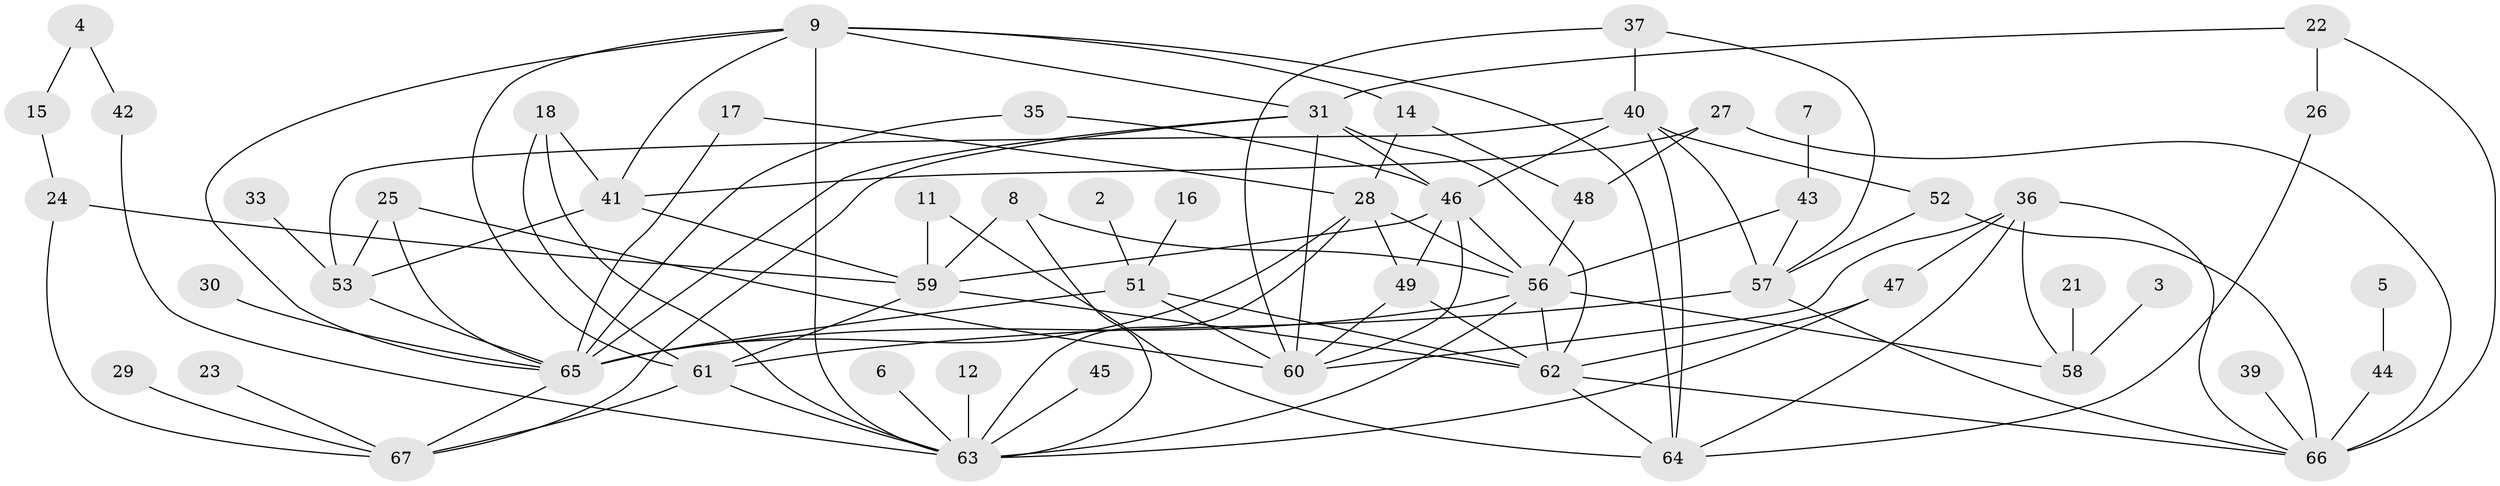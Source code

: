 // original degree distribution, {0: 0.08823529411764706, 1: 0.20588235294117646, 4: 0.1323529411764706, 5: 0.09558823529411764, 2: 0.19852941176470587, 6: 0.051470588235294115, 3: 0.21323529411764705, 7: 0.014705882352941176}
// Generated by graph-tools (version 1.1) at 2025/49/03/09/25 03:49:05]
// undirected, 56 vertices, 106 edges
graph export_dot {
graph [start="1"]
  node [color=gray90,style=filled];
  2;
  3;
  4;
  5;
  6;
  7;
  8;
  9;
  11;
  12;
  14;
  15;
  16;
  17;
  18;
  21;
  22;
  23;
  24;
  25;
  26;
  27;
  28;
  29;
  30;
  31;
  33;
  35;
  36;
  37;
  39;
  40;
  41;
  42;
  43;
  44;
  45;
  46;
  47;
  48;
  49;
  51;
  52;
  53;
  56;
  57;
  58;
  59;
  60;
  61;
  62;
  63;
  64;
  65;
  66;
  67;
  2 -- 51 [weight=1.0];
  3 -- 58 [weight=1.0];
  4 -- 15 [weight=1.0];
  4 -- 42 [weight=1.0];
  5 -- 44 [weight=1.0];
  6 -- 63 [weight=1.0];
  7 -- 43 [weight=1.0];
  8 -- 56 [weight=1.0];
  8 -- 59 [weight=1.0];
  8 -- 63 [weight=1.0];
  9 -- 14 [weight=1.0];
  9 -- 31 [weight=1.0];
  9 -- 41 [weight=1.0];
  9 -- 61 [weight=1.0];
  9 -- 63 [weight=1.0];
  9 -- 64 [weight=1.0];
  9 -- 65 [weight=1.0];
  11 -- 59 [weight=1.0];
  11 -- 64 [weight=1.0];
  12 -- 63 [weight=1.0];
  14 -- 28 [weight=1.0];
  14 -- 48 [weight=1.0];
  15 -- 24 [weight=1.0];
  16 -- 51 [weight=1.0];
  17 -- 28 [weight=1.0];
  17 -- 65 [weight=1.0];
  18 -- 41 [weight=1.0];
  18 -- 61 [weight=1.0];
  18 -- 63 [weight=1.0];
  21 -- 58 [weight=1.0];
  22 -- 26 [weight=1.0];
  22 -- 31 [weight=1.0];
  22 -- 66 [weight=1.0];
  23 -- 67 [weight=1.0];
  24 -- 59 [weight=1.0];
  24 -- 67 [weight=1.0];
  25 -- 53 [weight=1.0];
  25 -- 60 [weight=1.0];
  25 -- 65 [weight=1.0];
  26 -- 64 [weight=1.0];
  27 -- 41 [weight=1.0];
  27 -- 48 [weight=1.0];
  27 -- 66 [weight=1.0];
  28 -- 49 [weight=1.0];
  28 -- 56 [weight=2.0];
  28 -- 63 [weight=1.0];
  28 -- 65 [weight=1.0];
  29 -- 67 [weight=1.0];
  30 -- 65 [weight=1.0];
  31 -- 46 [weight=1.0];
  31 -- 60 [weight=2.0];
  31 -- 62 [weight=1.0];
  31 -- 65 [weight=1.0];
  31 -- 67 [weight=1.0];
  33 -- 53 [weight=1.0];
  35 -- 46 [weight=1.0];
  35 -- 65 [weight=1.0];
  36 -- 47 [weight=1.0];
  36 -- 58 [weight=1.0];
  36 -- 60 [weight=1.0];
  36 -- 64 [weight=1.0];
  36 -- 66 [weight=1.0];
  37 -- 40 [weight=1.0];
  37 -- 57 [weight=1.0];
  37 -- 60 [weight=1.0];
  39 -- 66 [weight=1.0];
  40 -- 46 [weight=1.0];
  40 -- 52 [weight=1.0];
  40 -- 53 [weight=1.0];
  40 -- 57 [weight=1.0];
  40 -- 64 [weight=1.0];
  41 -- 53 [weight=1.0];
  41 -- 59 [weight=1.0];
  42 -- 63 [weight=1.0];
  43 -- 56 [weight=1.0];
  43 -- 57 [weight=1.0];
  44 -- 66 [weight=2.0];
  45 -- 63 [weight=1.0];
  46 -- 49 [weight=2.0];
  46 -- 56 [weight=1.0];
  46 -- 59 [weight=1.0];
  46 -- 60 [weight=1.0];
  47 -- 62 [weight=1.0];
  47 -- 63 [weight=1.0];
  48 -- 56 [weight=1.0];
  49 -- 60 [weight=1.0];
  49 -- 62 [weight=1.0];
  51 -- 60 [weight=1.0];
  51 -- 62 [weight=1.0];
  51 -- 65 [weight=1.0];
  52 -- 57 [weight=1.0];
  52 -- 66 [weight=1.0];
  53 -- 65 [weight=1.0];
  56 -- 58 [weight=1.0];
  56 -- 62 [weight=1.0];
  56 -- 63 [weight=1.0];
  56 -- 65 [weight=1.0];
  57 -- 61 [weight=1.0];
  57 -- 66 [weight=1.0];
  59 -- 61 [weight=1.0];
  59 -- 62 [weight=1.0];
  61 -- 63 [weight=1.0];
  61 -- 67 [weight=1.0];
  62 -- 64 [weight=1.0];
  62 -- 66 [weight=1.0];
  65 -- 67 [weight=1.0];
}
